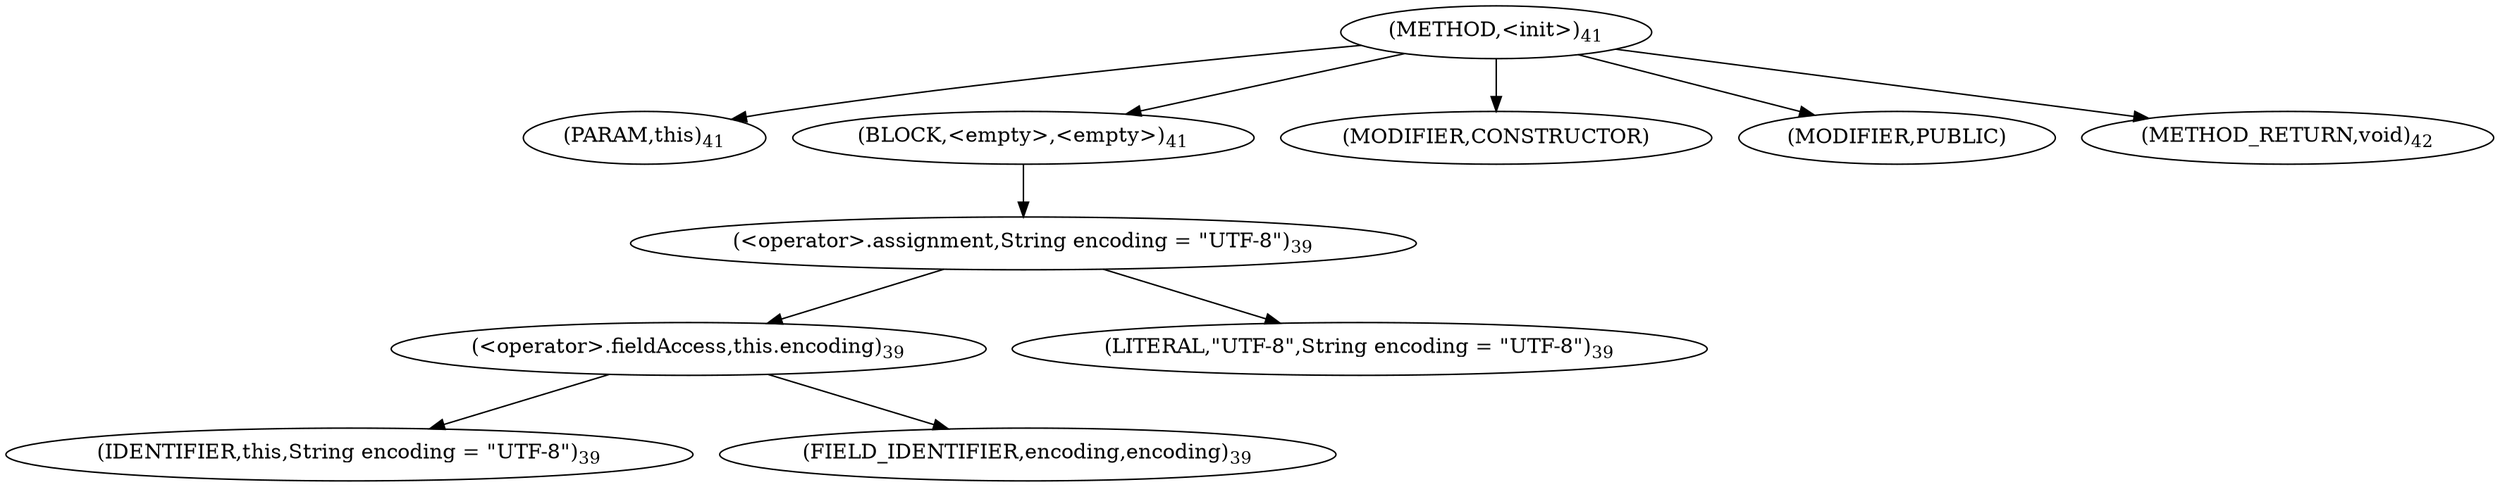 digraph "&lt;init&gt;" {  
"44" [label = <(METHOD,&lt;init&gt;)<SUB>41</SUB>> ]
"45" [label = <(PARAM,this)<SUB>41</SUB>> ]
"46" [label = <(BLOCK,&lt;empty&gt;,&lt;empty&gt;)<SUB>41</SUB>> ]
"47" [label = <(&lt;operator&gt;.assignment,String encoding = &quot;UTF-8&quot;)<SUB>39</SUB>> ]
"48" [label = <(&lt;operator&gt;.fieldAccess,this.encoding)<SUB>39</SUB>> ]
"49" [label = <(IDENTIFIER,this,String encoding = &quot;UTF-8&quot;)<SUB>39</SUB>> ]
"50" [label = <(FIELD_IDENTIFIER,encoding,encoding)<SUB>39</SUB>> ]
"51" [label = <(LITERAL,&quot;UTF-8&quot;,String encoding = &quot;UTF-8&quot;)<SUB>39</SUB>> ]
"52" [label = <(MODIFIER,CONSTRUCTOR)> ]
"53" [label = <(MODIFIER,PUBLIC)> ]
"54" [label = <(METHOD_RETURN,void)<SUB>42</SUB>> ]
  "44" -> "45" 
  "44" -> "46" 
  "44" -> "52" 
  "44" -> "53" 
  "44" -> "54" 
  "46" -> "47" 
  "47" -> "48" 
  "47" -> "51" 
  "48" -> "49" 
  "48" -> "50" 
}
